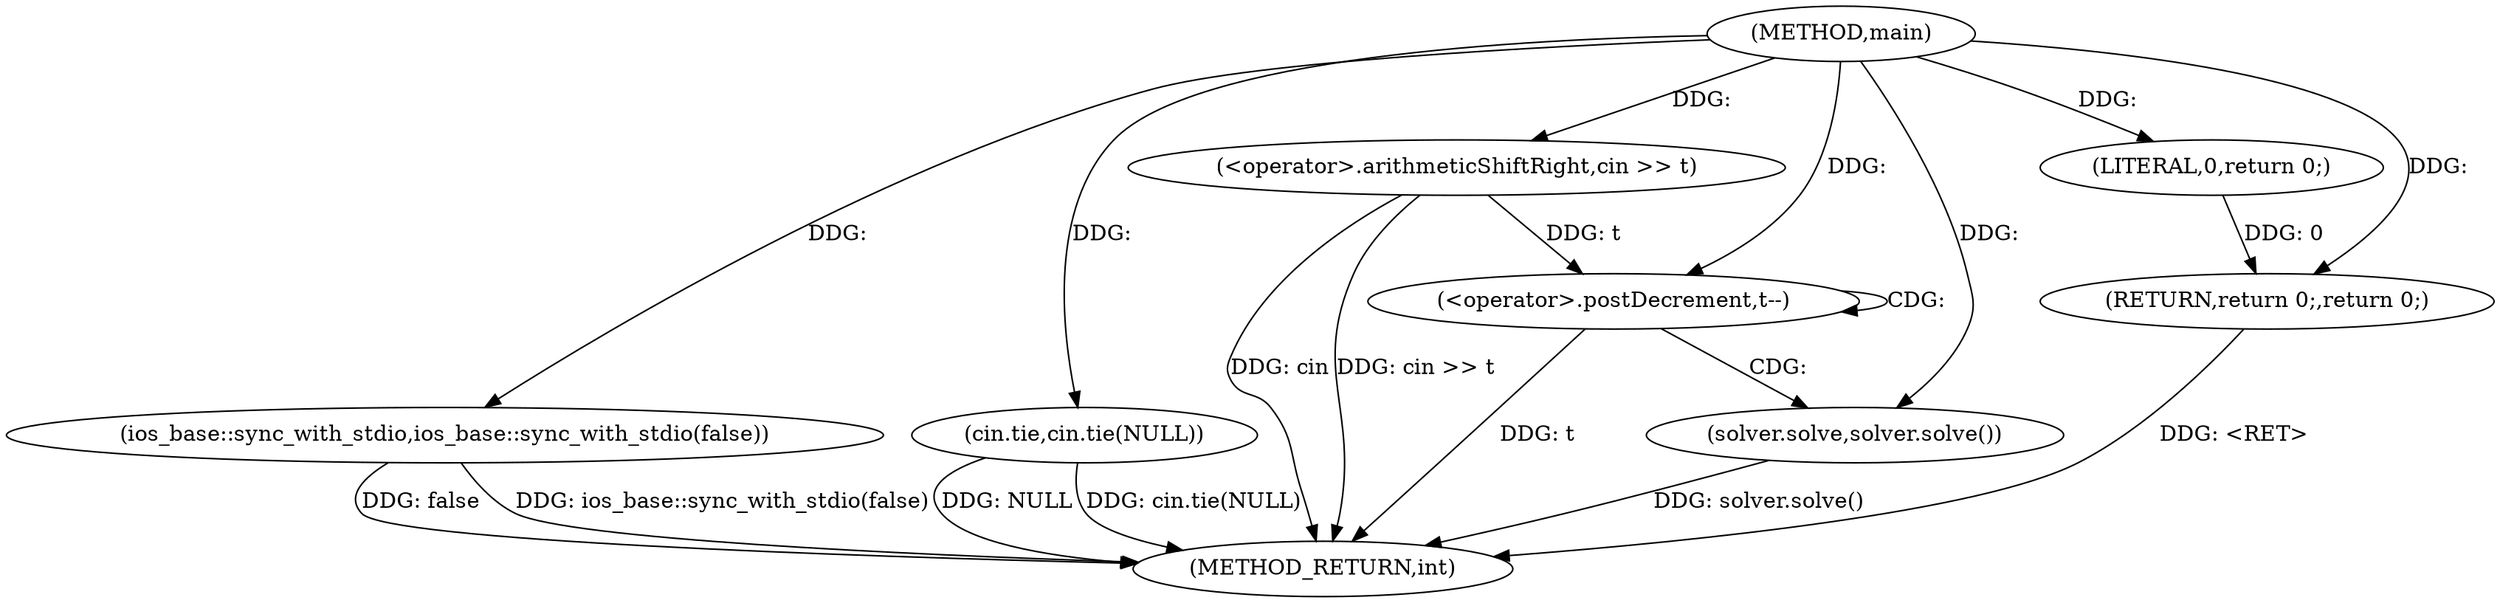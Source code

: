 digraph "main" {  
"1000368" [label = "(METHOD,main)" ]
"1000387" [label = "(METHOD_RETURN,int)" ]
"1000370" [label = "(ios_base::sync_with_stdio,ios_base::sync_with_stdio(false))" ]
"1000372" [label = "(cin.tie,cin.tie(NULL))" ]
"1000376" [label = "(<operator>.arithmeticShiftRight,cin >> t)" ]
"1000385" [label = "(RETURN,return 0;,return 0;)" ]
"1000380" [label = "(<operator>.postDecrement,t--)" ]
"1000386" [label = "(LITERAL,0,return 0;)" ]
"1000384" [label = "(solver.solve,solver.solve())" ]
  "1000385" -> "1000387"  [ label = "DDG: <RET>"] 
  "1000370" -> "1000387"  [ label = "DDG: ios_base::sync_with_stdio(false)"] 
  "1000372" -> "1000387"  [ label = "DDG: cin.tie(NULL)"] 
  "1000376" -> "1000387"  [ label = "DDG: cin >> t"] 
  "1000380" -> "1000387"  [ label = "DDG: t"] 
  "1000384" -> "1000387"  [ label = "DDG: solver.solve()"] 
  "1000376" -> "1000387"  [ label = "DDG: cin"] 
  "1000370" -> "1000387"  [ label = "DDG: false"] 
  "1000372" -> "1000387"  [ label = "DDG: NULL"] 
  "1000386" -> "1000385"  [ label = "DDG: 0"] 
  "1000368" -> "1000385"  [ label = "DDG: "] 
  "1000368" -> "1000370"  [ label = "DDG: "] 
  "1000368" -> "1000372"  [ label = "DDG: "] 
  "1000368" -> "1000376"  [ label = "DDG: "] 
  "1000368" -> "1000386"  [ label = "DDG: "] 
  "1000376" -> "1000380"  [ label = "DDG: t"] 
  "1000368" -> "1000380"  [ label = "DDG: "] 
  "1000368" -> "1000384"  [ label = "DDG: "] 
  "1000380" -> "1000380"  [ label = "CDG: "] 
  "1000380" -> "1000384"  [ label = "CDG: "] 
}
